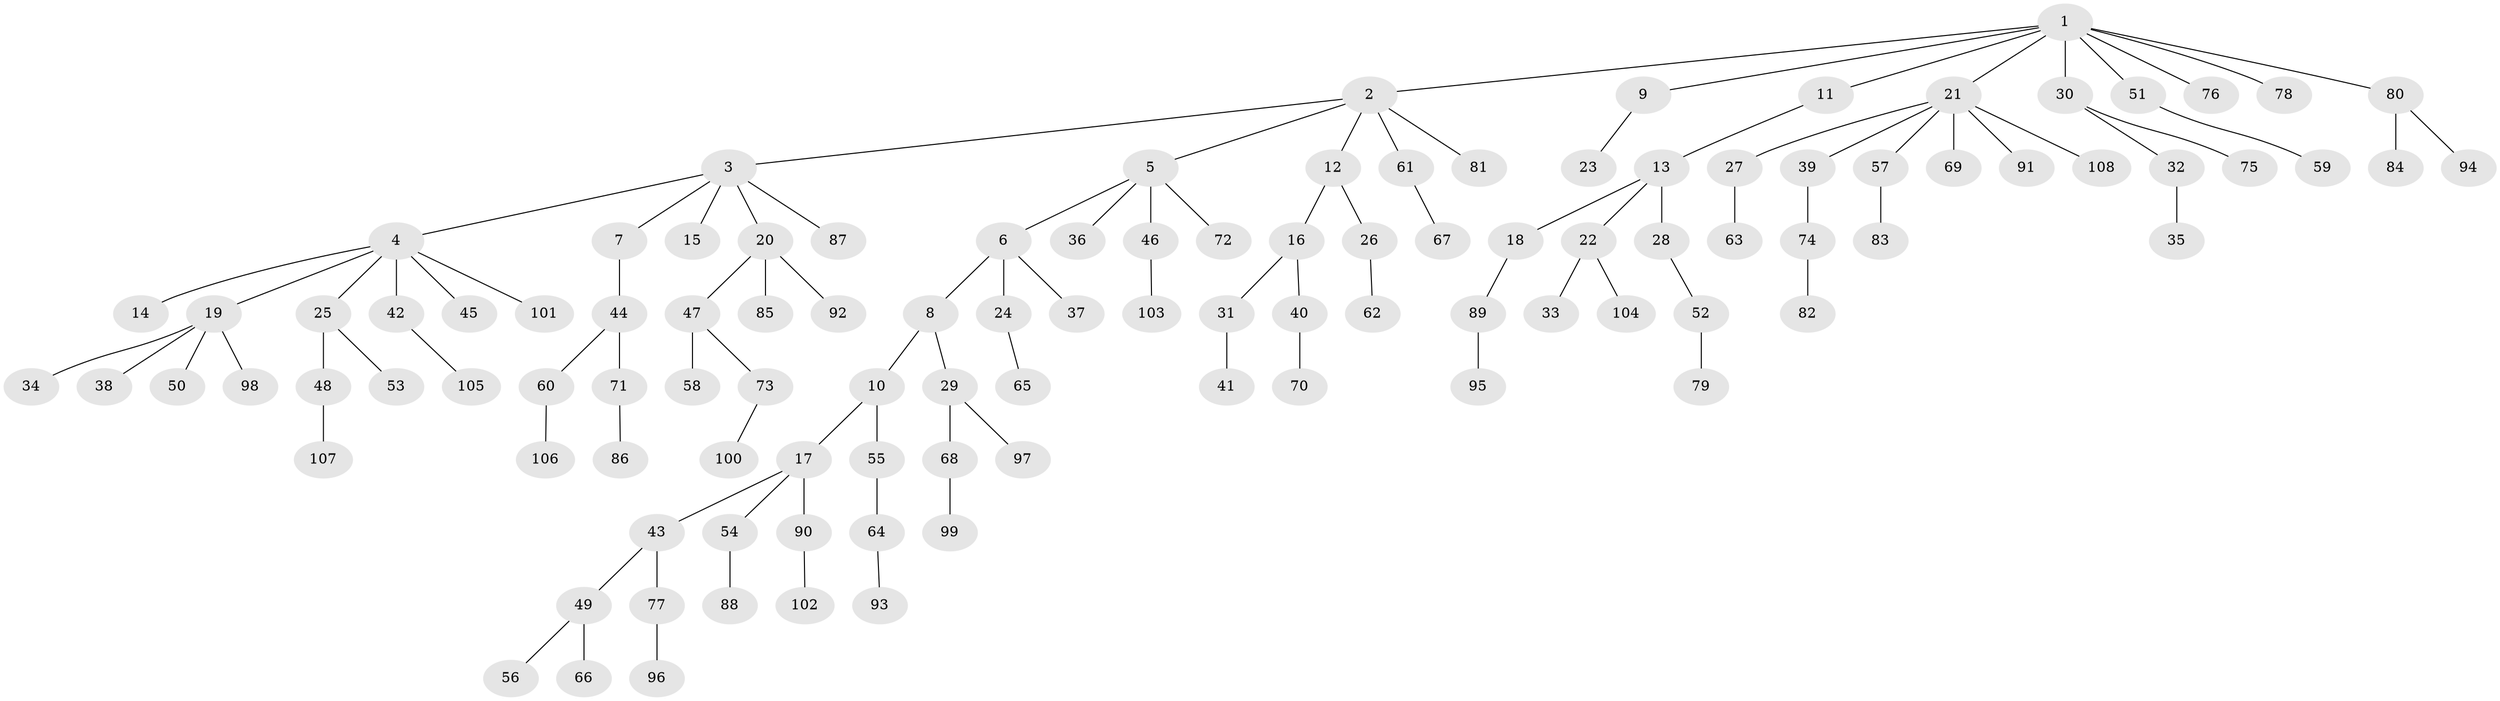 // coarse degree distribution, {13: 0.015625, 11: 0.015625, 7: 0.015625, 3: 0.09375, 4: 0.046875, 2: 0.203125, 1: 0.609375}
// Generated by graph-tools (version 1.1) at 2025/19/03/04/25 18:19:12]
// undirected, 108 vertices, 107 edges
graph export_dot {
graph [start="1"]
  node [color=gray90,style=filled];
  1;
  2;
  3;
  4;
  5;
  6;
  7;
  8;
  9;
  10;
  11;
  12;
  13;
  14;
  15;
  16;
  17;
  18;
  19;
  20;
  21;
  22;
  23;
  24;
  25;
  26;
  27;
  28;
  29;
  30;
  31;
  32;
  33;
  34;
  35;
  36;
  37;
  38;
  39;
  40;
  41;
  42;
  43;
  44;
  45;
  46;
  47;
  48;
  49;
  50;
  51;
  52;
  53;
  54;
  55;
  56;
  57;
  58;
  59;
  60;
  61;
  62;
  63;
  64;
  65;
  66;
  67;
  68;
  69;
  70;
  71;
  72;
  73;
  74;
  75;
  76;
  77;
  78;
  79;
  80;
  81;
  82;
  83;
  84;
  85;
  86;
  87;
  88;
  89;
  90;
  91;
  92;
  93;
  94;
  95;
  96;
  97;
  98;
  99;
  100;
  101;
  102;
  103;
  104;
  105;
  106;
  107;
  108;
  1 -- 2;
  1 -- 9;
  1 -- 11;
  1 -- 21;
  1 -- 30;
  1 -- 51;
  1 -- 76;
  1 -- 78;
  1 -- 80;
  2 -- 3;
  2 -- 5;
  2 -- 12;
  2 -- 61;
  2 -- 81;
  3 -- 4;
  3 -- 7;
  3 -- 15;
  3 -- 20;
  3 -- 87;
  4 -- 14;
  4 -- 19;
  4 -- 25;
  4 -- 42;
  4 -- 45;
  4 -- 101;
  5 -- 6;
  5 -- 36;
  5 -- 46;
  5 -- 72;
  6 -- 8;
  6 -- 24;
  6 -- 37;
  7 -- 44;
  8 -- 10;
  8 -- 29;
  9 -- 23;
  10 -- 17;
  10 -- 55;
  11 -- 13;
  12 -- 16;
  12 -- 26;
  13 -- 18;
  13 -- 22;
  13 -- 28;
  16 -- 31;
  16 -- 40;
  17 -- 43;
  17 -- 54;
  17 -- 90;
  18 -- 89;
  19 -- 34;
  19 -- 38;
  19 -- 50;
  19 -- 98;
  20 -- 47;
  20 -- 85;
  20 -- 92;
  21 -- 27;
  21 -- 39;
  21 -- 57;
  21 -- 69;
  21 -- 91;
  21 -- 108;
  22 -- 33;
  22 -- 104;
  24 -- 65;
  25 -- 48;
  25 -- 53;
  26 -- 62;
  27 -- 63;
  28 -- 52;
  29 -- 68;
  29 -- 97;
  30 -- 32;
  30 -- 75;
  31 -- 41;
  32 -- 35;
  39 -- 74;
  40 -- 70;
  42 -- 105;
  43 -- 49;
  43 -- 77;
  44 -- 60;
  44 -- 71;
  46 -- 103;
  47 -- 58;
  47 -- 73;
  48 -- 107;
  49 -- 56;
  49 -- 66;
  51 -- 59;
  52 -- 79;
  54 -- 88;
  55 -- 64;
  57 -- 83;
  60 -- 106;
  61 -- 67;
  64 -- 93;
  68 -- 99;
  71 -- 86;
  73 -- 100;
  74 -- 82;
  77 -- 96;
  80 -- 84;
  80 -- 94;
  89 -- 95;
  90 -- 102;
}
